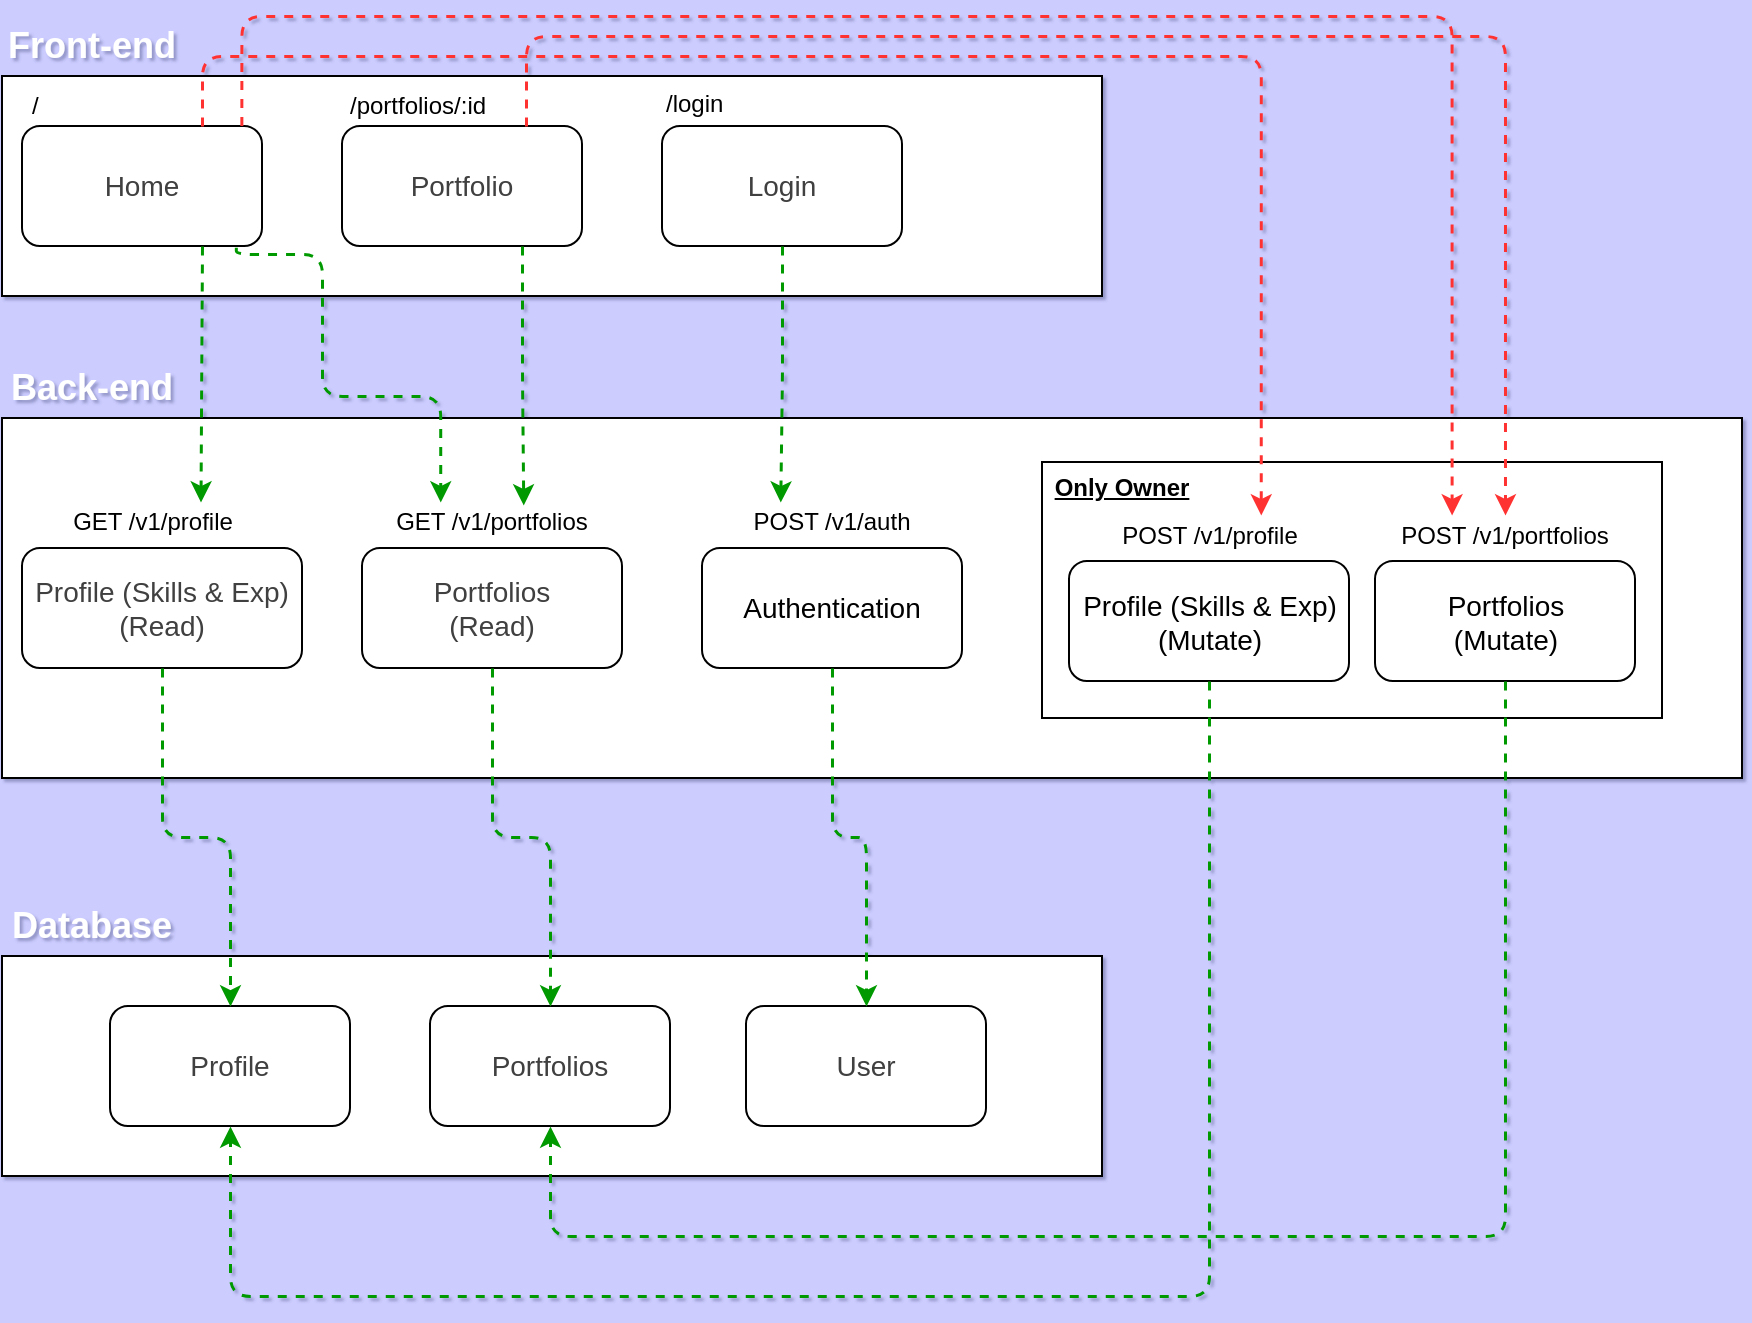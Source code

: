 <mxfile>
    <diagram id="KagrNE9mtibRx5ZQ4yFd" name="Page-1">
        <mxGraphModel dx="991" dy="1116" grid="1" gridSize="10" guides="1" tooltips="1" connect="1" arrows="1" fold="1" page="1" pageScale="1" pageWidth="1654" pageHeight="2336" background="#CCCCFF" math="0" shadow="1">
            <root>
                <mxCell id="0"/>
                <mxCell id="1" parent="0"/>
                <mxCell id="18" value="" style="group" vertex="1" connectable="0" parent="1">
                    <mxGeometry x="90" y="110" width="550" height="140" as="geometry"/>
                </mxCell>
                <mxCell id="14" value="" style="rounded=0;whiteSpace=wrap;html=1;" vertex="1" parent="18">
                    <mxGeometry y="30" width="550" height="110" as="geometry"/>
                </mxCell>
                <mxCell id="15" value="&lt;font style=&quot;font-size: 18px; color: rgb(255, 255, 255);&quot;&gt;Front-end&lt;/font&gt;" style="text;html=1;align=center;verticalAlign=middle;whiteSpace=wrap;rounded=0;fontStyle=1" vertex="1" parent="18">
                    <mxGeometry width="90" height="30" as="geometry"/>
                </mxCell>
                <mxCell id="22" value="&lt;span style=&quot;color: rgb(63, 63, 63); font-size: 14px;&quot;&gt;Home&lt;/span&gt;" style="rounded=1;whiteSpace=wrap;html=1;" vertex="1" parent="18">
                    <mxGeometry x="10" y="55" width="120" height="60" as="geometry"/>
                </mxCell>
                <mxCell id="23" value="&lt;span style=&quot;color: rgb(63, 63, 63); font-size: 14px;&quot;&gt;Portfolio&lt;/span&gt;" style="rounded=1;whiteSpace=wrap;html=1;" vertex="1" parent="18">
                    <mxGeometry x="170" y="55" width="120" height="60" as="geometry"/>
                </mxCell>
                <mxCell id="24" value="&lt;span style=&quot;color: rgb(63, 63, 63); font-size: 14px;&quot;&gt;Login&lt;/span&gt;" style="rounded=1;whiteSpace=wrap;html=1;" vertex="1" parent="18">
                    <mxGeometry x="330" y="55" width="120" height="60" as="geometry"/>
                </mxCell>
                <mxCell id="25" value="/" style="text;html=1;align=left;verticalAlign=middle;whiteSpace=wrap;rounded=0;" vertex="1" parent="18">
                    <mxGeometry x="13" y="35" width="30" height="20" as="geometry"/>
                </mxCell>
                <mxCell id="26" value="/portfolios/:id" style="text;html=1;align=left;verticalAlign=middle;whiteSpace=wrap;rounded=0;" vertex="1" parent="18">
                    <mxGeometry x="172" y="35" width="90" height="20" as="geometry"/>
                </mxCell>
                <mxCell id="27" value="/login" style="text;html=1;align=left;verticalAlign=middle;whiteSpace=wrap;rounded=0;" vertex="1" parent="18">
                    <mxGeometry x="330" y="34" width="90" height="20" as="geometry"/>
                </mxCell>
                <mxCell id="19" value="" style="group" vertex="1" connectable="0" parent="1">
                    <mxGeometry x="90" y="281" width="870" height="210" as="geometry"/>
                </mxCell>
                <mxCell id="20" value="" style="rounded=0;whiteSpace=wrap;html=1;" vertex="1" parent="19">
                    <mxGeometry y="30" width="870" height="180" as="geometry"/>
                </mxCell>
                <mxCell id="21" value="&lt;font style=&quot;font-size: 18px; color: rgb(255, 255, 255);&quot;&gt;Back-end&lt;/font&gt;" style="text;html=1;align=center;verticalAlign=middle;whiteSpace=wrap;rounded=0;fontStyle=1" vertex="1" parent="19">
                    <mxGeometry width="90" height="30" as="geometry"/>
                </mxCell>
                <mxCell id="29" value="&lt;span style=&quot;color: rgb(63, 63, 63); font-size: 14px;&quot;&gt;Profile (Skills &amp;amp; Exp) (Read)&lt;/span&gt;" style="rounded=1;whiteSpace=wrap;html=1;" vertex="1" parent="19">
                    <mxGeometry x="10" y="95" width="140" height="60" as="geometry"/>
                </mxCell>
                <mxCell id="30" value="GET /v1/profile" style="text;html=1;align=center;verticalAlign=middle;whiteSpace=wrap;rounded=0;" vertex="1" parent="19">
                    <mxGeometry x="26.5" y="72" width="97" height="20" as="geometry"/>
                </mxCell>
                <mxCell id="33" value="&lt;span style=&quot;color: rgb(63, 63, 63); font-size: 14px;&quot;&gt;Portfolios&lt;/span&gt;&lt;div&gt;&lt;span style=&quot;color: rgb(63, 63, 63); font-size: 14px;&quot;&gt;(Read)&lt;/span&gt;&lt;/div&gt;" style="rounded=1;whiteSpace=wrap;html=1;" vertex="1" parent="19">
                    <mxGeometry x="180" y="95" width="130" height="60" as="geometry"/>
                </mxCell>
                <mxCell id="34" value="GET /v1/portfolios" style="text;html=1;align=center;verticalAlign=middle;whiteSpace=wrap;rounded=0;" vertex="1" parent="19">
                    <mxGeometry x="193.25" y="72" width="103.5" height="20" as="geometry"/>
                </mxCell>
                <mxCell id="35" value="&lt;span style=&quot;font-size: 14px;&quot;&gt;Authentication&lt;/span&gt;" style="rounded=1;whiteSpace=wrap;html=1;" vertex="1" parent="19">
                    <mxGeometry x="350" y="95" width="130" height="60" as="geometry"/>
                </mxCell>
                <mxCell id="36" value="POST /v1/auth" style="text;html=1;align=center;verticalAlign=middle;whiteSpace=wrap;rounded=0;" vertex="1" parent="19">
                    <mxGeometry x="363.25" y="72" width="103.5" height="20" as="geometry"/>
                </mxCell>
                <mxCell id="37" value="" style="rounded=0;whiteSpace=wrap;html=1;" vertex="1" parent="19">
                    <mxGeometry x="520" y="52" width="310" height="128" as="geometry"/>
                </mxCell>
                <mxCell id="38" value="&lt;span style=&quot;font-size: 14px;&quot;&gt;Profile (Skills &amp;amp; Exp)&lt;/span&gt;&lt;div&gt;&lt;span style=&quot;font-size: 14px;&quot;&gt;(Mutate)&lt;/span&gt;&lt;/div&gt;" style="rounded=1;whiteSpace=wrap;html=1;" vertex="1" parent="19">
                    <mxGeometry x="533.5" y="101.5" width="140" height="60" as="geometry"/>
                </mxCell>
                <mxCell id="39" value="POST /v1/profile" style="text;html=1;align=center;verticalAlign=middle;whiteSpace=wrap;rounded=0;" vertex="1" parent="19">
                    <mxGeometry x="551.75" y="78.5" width="103.5" height="20" as="geometry"/>
                </mxCell>
                <mxCell id="40" value="&lt;span style=&quot;font-size: 14px;&quot;&gt;Portfolios&lt;/span&gt;&lt;div&gt;&lt;span style=&quot;font-size: 14px;&quot;&gt;(Mutate)&lt;/span&gt;&lt;/div&gt;" style="rounded=1;whiteSpace=wrap;html=1;" vertex="1" parent="19">
                    <mxGeometry x="686.5" y="101.5" width="130" height="60" as="geometry"/>
                </mxCell>
                <mxCell id="41" value="POST /v1/portfolios" style="text;html=1;align=center;verticalAlign=middle;whiteSpace=wrap;rounded=0;" vertex="1" parent="19">
                    <mxGeometry x="698.12" y="78.5" width="106.75" height="20" as="geometry"/>
                </mxCell>
                <mxCell id="43" value="Only Owner" style="text;html=1;align=center;verticalAlign=middle;whiteSpace=wrap;rounded=0;fontStyle=5" vertex="1" parent="19">
                    <mxGeometry x="510" y="50" width="100" height="30" as="geometry"/>
                </mxCell>
                <mxCell id="44" value="" style="group" vertex="1" connectable="0" parent="1">
                    <mxGeometry x="90" y="550" width="550" height="140" as="geometry"/>
                </mxCell>
                <mxCell id="45" value="" style="rounded=0;whiteSpace=wrap;html=1;" vertex="1" parent="44">
                    <mxGeometry y="30" width="550" height="110" as="geometry"/>
                </mxCell>
                <mxCell id="46" value="&lt;font style=&quot;font-size: 18px; color: rgb(255, 255, 255);&quot;&gt;Database&lt;/font&gt;" style="text;html=1;align=center;verticalAlign=middle;whiteSpace=wrap;rounded=0;fontStyle=1" vertex="1" parent="44">
                    <mxGeometry width="90" height="30" as="geometry"/>
                </mxCell>
                <mxCell id="47" value="&lt;span style=&quot;color: rgb(63, 63, 63); font-size: 14px;&quot;&gt;Profile&lt;/span&gt;" style="rounded=1;whiteSpace=wrap;html=1;" vertex="1" parent="44">
                    <mxGeometry x="54" y="55" width="120" height="60" as="geometry"/>
                </mxCell>
                <mxCell id="48" value="&lt;span style=&quot;color: rgb(63, 63, 63); font-size: 14px;&quot;&gt;Portfolios&lt;/span&gt;" style="rounded=1;whiteSpace=wrap;html=1;" vertex="1" parent="44">
                    <mxGeometry x="214" y="55" width="120" height="60" as="geometry"/>
                </mxCell>
                <mxCell id="49" value="&lt;span style=&quot;color: rgb(63, 63, 63); font-size: 14px;&quot;&gt;User&lt;/span&gt;" style="rounded=1;whiteSpace=wrap;html=1;" vertex="1" parent="44">
                    <mxGeometry x="372" y="55" width="120" height="60" as="geometry"/>
                </mxCell>
                <mxCell id="53" style="edgeStyle=none;html=1;exitX=0.75;exitY=1;exitDx=0;exitDy=0;entryX=0.75;entryY=0;entryDx=0;entryDy=0;strokeWidth=1.5;rounded=1;curved=0;dashed=1;strokeColor=light-dark(#009900,#EDEDED);" edge="1" parent="1" source="22" target="30">
                    <mxGeometry relative="1" as="geometry"/>
                </mxCell>
                <mxCell id="58" style="edgeStyle=orthogonalEdgeStyle;html=1;exitX=0.891;exitY=1.01;exitDx=0;exitDy=0;entryX=0.25;entryY=0;entryDx=0;entryDy=0;rounded=1;dashed=1;strokeColor=light-dark(#009900,#EDEDED);strokeWidth=1.5;align=center;verticalAlign=middle;fontFamily=Helvetica;fontSize=11;fontColor=default;labelBackgroundColor=default;endArrow=classic;exitPerimeter=0;" edge="1" parent="1" source="22" target="34">
                    <mxGeometry relative="1" as="geometry">
                        <Array as="points">
                            <mxPoint x="207" y="229"/>
                            <mxPoint x="250" y="229"/>
                            <mxPoint x="250" y="300"/>
                            <mxPoint x="309" y="300"/>
                        </Array>
                    </mxGeometry>
                </mxCell>
                <mxCell id="59" style="edgeStyle=orthogonalEdgeStyle;shape=connector;rounded=1;html=1;exitX=0.75;exitY=1;exitDx=0;exitDy=0;entryX=0.651;entryY=0.074;entryDx=0;entryDy=0;entryPerimeter=0;dashed=1;strokeColor=light-dark(#009900,#EDEDED);strokeWidth=1.5;align=center;verticalAlign=middle;fontFamily=Helvetica;fontSize=11;fontColor=default;labelBackgroundColor=default;endArrow=classic;" edge="1" parent="1" source="23" target="34">
                    <mxGeometry relative="1" as="geometry"/>
                </mxCell>
                <mxCell id="60" style="edgeStyle=orthogonalEdgeStyle;shape=connector;rounded=1;html=1;exitX=0.5;exitY=1;exitDx=0;exitDy=0;entryX=0.25;entryY=0;entryDx=0;entryDy=0;dashed=1;strokeColor=light-dark(#009900,#EDEDED);strokeWidth=1.5;align=center;verticalAlign=middle;fontFamily=Helvetica;fontSize=11;fontColor=default;labelBackgroundColor=default;endArrow=classic;" edge="1" parent="1" source="24" target="36">
                    <mxGeometry relative="1" as="geometry"/>
                </mxCell>
                <mxCell id="71" style="edgeStyle=orthogonalEdgeStyle;shape=connector;rounded=1;html=1;exitX=0.5;exitY=1;exitDx=0;exitDy=0;entryX=0.5;entryY=0;entryDx=0;entryDy=0;dashed=1;strokeColor=light-dark(#009900,#EDEDED);strokeWidth=1.5;align=center;verticalAlign=middle;fontFamily=Helvetica;fontSize=11;fontColor=default;labelBackgroundColor=default;endArrow=classic;" edge="1" parent="1" source="29" target="47">
                    <mxGeometry relative="1" as="geometry"/>
                </mxCell>
                <mxCell id="72" style="edgeStyle=orthogonalEdgeStyle;shape=connector;rounded=1;html=1;exitX=0.5;exitY=1;exitDx=0;exitDy=0;entryX=0.5;entryY=0;entryDx=0;entryDy=0;dashed=1;strokeColor=light-dark(#009900,#EDEDED);strokeWidth=1.5;align=center;verticalAlign=middle;fontFamily=Helvetica;fontSize=11;fontColor=default;labelBackgroundColor=default;endArrow=classic;" edge="1" parent="1" source="33" target="48">
                    <mxGeometry relative="1" as="geometry"/>
                </mxCell>
                <mxCell id="73" style="edgeStyle=orthogonalEdgeStyle;shape=connector;rounded=1;html=1;exitX=0.5;exitY=1;exitDx=0;exitDy=0;entryX=0.5;entryY=0;entryDx=0;entryDy=0;dashed=1;strokeColor=light-dark(#009900,#EDEDED);strokeWidth=1.5;align=center;verticalAlign=middle;fontFamily=Helvetica;fontSize=11;fontColor=default;labelBackgroundColor=default;endArrow=classic;" edge="1" parent="1" source="35" target="49">
                    <mxGeometry relative="1" as="geometry"/>
                </mxCell>
                <mxCell id="74" style="edgeStyle=orthogonalEdgeStyle;shape=connector;rounded=1;html=1;exitX=0.5;exitY=1;exitDx=0;exitDy=0;entryX=0.5;entryY=1;entryDx=0;entryDy=0;dashed=1;strokeColor=light-dark(#009900,#EDEDED);strokeWidth=1.5;align=center;verticalAlign=middle;fontFamily=Helvetica;fontSize=11;fontColor=default;labelBackgroundColor=default;endArrow=classic;" edge="1" parent="1" source="38" target="47">
                    <mxGeometry relative="1" as="geometry">
                        <Array as="points">
                            <mxPoint x="694" y="750"/>
                            <mxPoint x="204" y="750"/>
                        </Array>
                    </mxGeometry>
                </mxCell>
                <mxCell id="75" style="edgeStyle=orthogonalEdgeStyle;shape=connector;rounded=1;html=1;exitX=0.5;exitY=1;exitDx=0;exitDy=0;entryX=0.5;entryY=1;entryDx=0;entryDy=0;dashed=1;strokeColor=light-dark(#009900,#EDEDED);strokeWidth=1.5;align=center;verticalAlign=middle;fontFamily=Helvetica;fontSize=11;fontColor=default;labelBackgroundColor=default;endArrow=classic;" edge="1" parent="1" source="40" target="48">
                    <mxGeometry relative="1" as="geometry">
                        <Array as="points">
                            <mxPoint x="842" y="720"/>
                            <mxPoint x="364" y="720"/>
                        </Array>
                    </mxGeometry>
                </mxCell>
                <mxCell id="77" style="edgeStyle=orthogonalEdgeStyle;shape=connector;rounded=1;html=1;exitX=0.75;exitY=0;exitDx=0;exitDy=0;entryX=0.75;entryY=0;entryDx=0;entryDy=0;dashed=1;strokeColor=#FF3333;strokeWidth=1.5;align=center;verticalAlign=middle;fontFamily=Helvetica;fontSize=11;fontColor=default;labelBackgroundColor=default;endArrow=classic;" edge="1" parent="1" source="22" target="39">
                    <mxGeometry relative="1" as="geometry">
                        <Array as="points">
                            <mxPoint x="190" y="130"/>
                            <mxPoint x="719" y="130"/>
                        </Array>
                    </mxGeometry>
                </mxCell>
                <mxCell id="80" style="edgeStyle=orthogonalEdgeStyle;shape=connector;rounded=1;html=1;exitX=0.914;exitY=-0.005;exitDx=0;exitDy=0;entryX=0.25;entryY=0;entryDx=0;entryDy=0;dashed=1;strokeColor=#FF3333;strokeWidth=1.5;align=center;verticalAlign=middle;fontFamily=Helvetica;fontSize=11;fontColor=default;labelBackgroundColor=default;endArrow=classic;exitPerimeter=0;" edge="1" parent="1" source="22" target="41">
                    <mxGeometry relative="1" as="geometry">
                        <Array as="points">
                            <mxPoint x="210" y="110"/>
                            <mxPoint x="815" y="110"/>
                        </Array>
                    </mxGeometry>
                </mxCell>
                <mxCell id="82" style="edgeStyle=orthogonalEdgeStyle;shape=connector;rounded=1;html=1;exitX=1;exitY=1;exitDx=0;exitDy=0;entryX=0.5;entryY=0;entryDx=0;entryDy=0;dashed=1;strokeColor=#FF3333;strokeWidth=1.5;align=center;verticalAlign=middle;fontFamily=Helvetica;fontSize=11;fontColor=default;labelBackgroundColor=default;endArrow=classic;" edge="1" parent="1" source="26" target="41">
                    <mxGeometry relative="1" as="geometry">
                        <Array as="points">
                            <mxPoint x="352" y="120"/>
                            <mxPoint x="842" y="120"/>
                        </Array>
                    </mxGeometry>
                </mxCell>
            </root>
        </mxGraphModel>
    </diagram>
</mxfile>